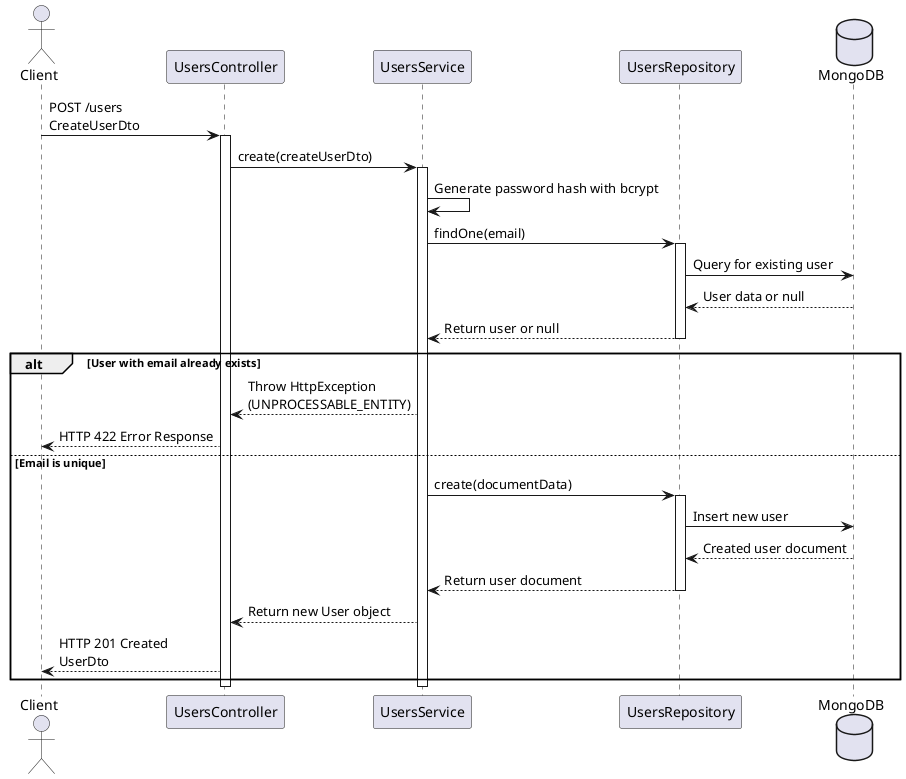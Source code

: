 @startuml User Creation Flow

actor "Client" as Client
participant "UsersController" as Controller
participant "UsersService" as Service
participant "UsersRepository" as Repository
database "MongoDB" as DB

Client -> Controller: POST /users\nCreateUserDto
activate Controller

Controller -> Service: create(createUserDto)
activate Service

Service -> Service: Generate password hash with bcrypt

Service -> Repository: findOne(email)
activate Repository
Repository -> DB: Query for existing user
DB --> Repository: User data or null
Repository --> Service: Return user or null
deactivate Repository

alt User with email already exists
    Service --> Controller: Throw HttpException\n(UNPROCESSABLE_ENTITY)
    Controller --> Client: HTTP 422 Error Response
else Email is unique
    Service -> Repository: create(documentData)
    activate Repository
    Repository -> DB: Insert new user
    DB --> Repository: Created user document
    Repository --> Service: Return user document
    deactivate Repository
    
    Service --> Controller: Return new User object
    Controller --> Client: HTTP 201 Created\nUserDto
end

deactivate Service
deactivate Controller

@enduml 